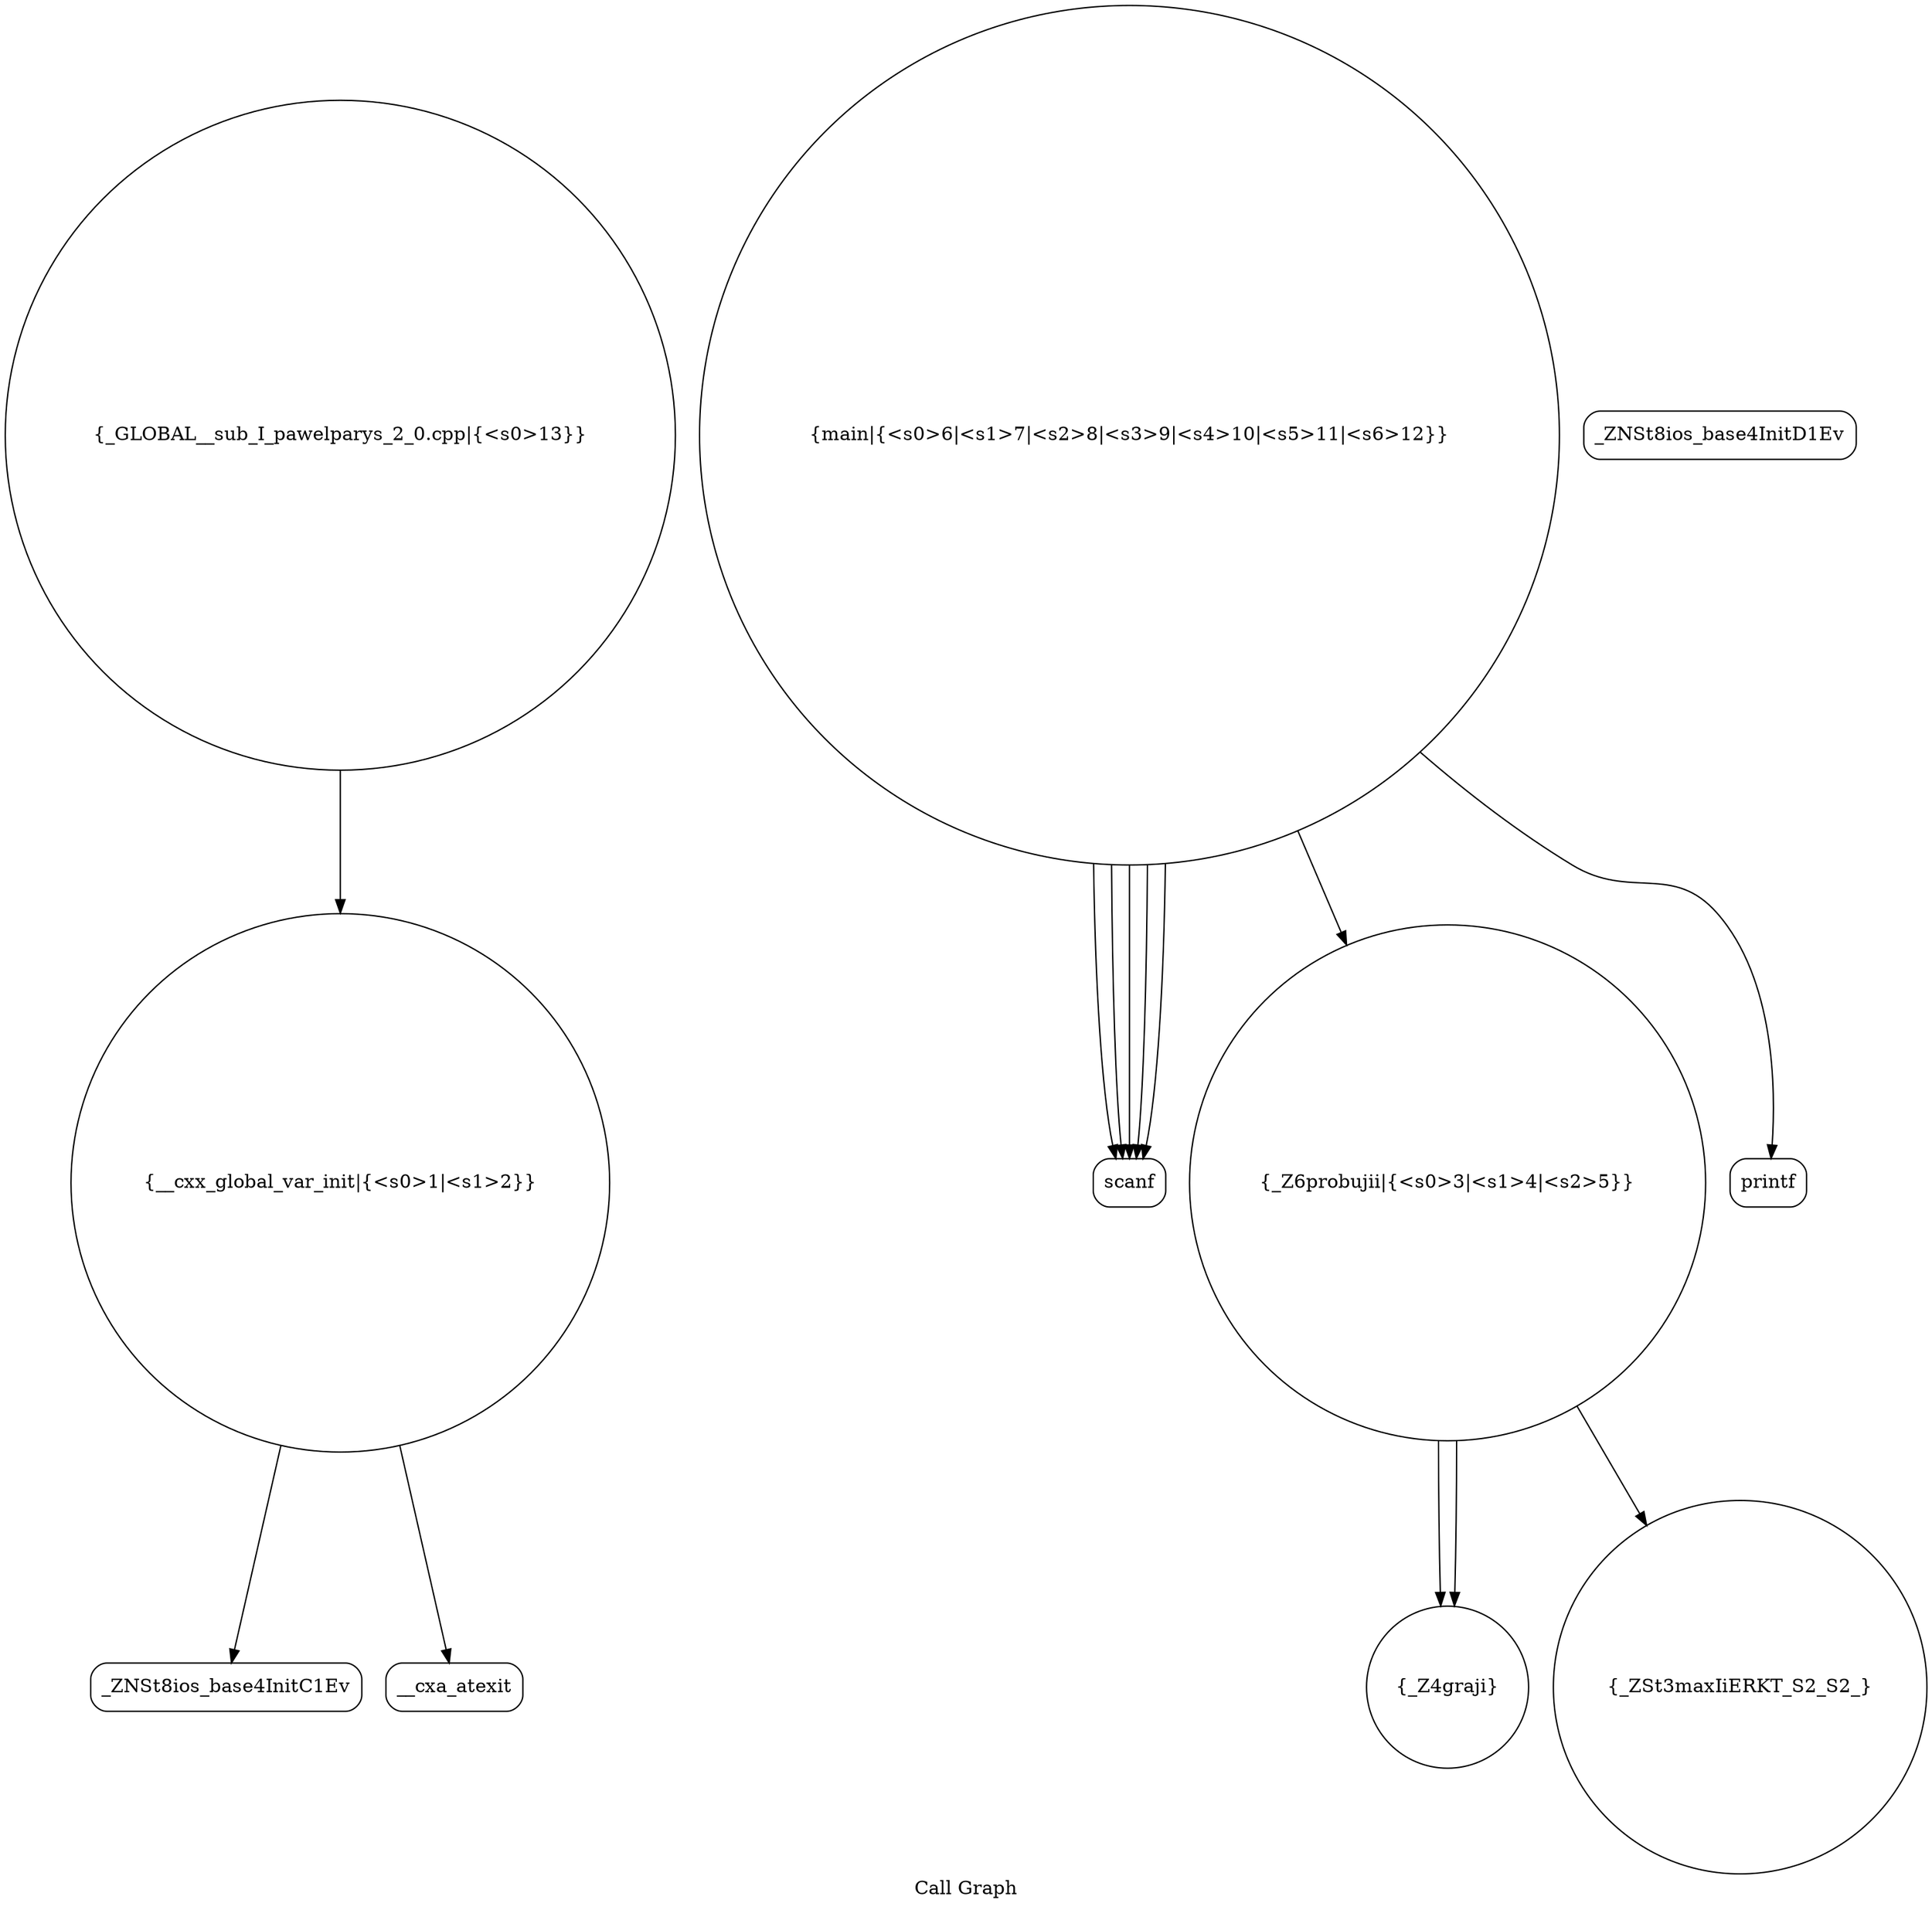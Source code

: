 digraph "Call Graph" {
	label="Call Graph";

	Node0x560658fff3f0 [shape=record,shape=circle,label="{__cxx_global_var_init|{<s0>1|<s1>2}}"];
	Node0x560658fff3f0:s0 -> Node0x560658fff880[color=black];
	Node0x560658fff3f0:s1 -> Node0x560658fff980[color=black];
	Node0x560658fffb80 [shape=record,shape=circle,label="{main|{<s0>6|<s1>7|<s2>8|<s3>9|<s4>10|<s5>11|<s6>12}}"];
	Node0x560658fffb80:s0 -> Node0x560658fffc00[color=black];
	Node0x560658fffb80:s1 -> Node0x560658fffc00[color=black];
	Node0x560658fffb80:s2 -> Node0x560658fffc00[color=black];
	Node0x560658fffb80:s3 -> Node0x560658fffc00[color=black];
	Node0x560658fffb80:s4 -> Node0x560658fffc00[color=black];
	Node0x560658fffb80:s5 -> Node0x560658fffa80[color=black];
	Node0x560658fffb80:s6 -> Node0x560658fffc80[color=black];
	Node0x560658fff900 [shape=record,shape=Mrecord,label="{_ZNSt8ios_base4InitD1Ev}"];
	Node0x560658fffc80 [shape=record,shape=Mrecord,label="{printf}"];
	Node0x560658fffa00 [shape=record,shape=circle,label="{_Z4graji}"];
	Node0x560658fffb00 [shape=record,shape=circle,label="{_ZSt3maxIiERKT_S2_S2_}"];
	Node0x560658fff880 [shape=record,shape=Mrecord,label="{_ZNSt8ios_base4InitC1Ev}"];
	Node0x560658fffc00 [shape=record,shape=Mrecord,label="{scanf}"];
	Node0x560658fff980 [shape=record,shape=Mrecord,label="{__cxa_atexit}"];
	Node0x560658fffd00 [shape=record,shape=circle,label="{_GLOBAL__sub_I_pawelparys_2_0.cpp|{<s0>13}}"];
	Node0x560658fffd00:s0 -> Node0x560658fff3f0[color=black];
	Node0x560658fffa80 [shape=record,shape=circle,label="{_Z6probujii|{<s0>3|<s1>4|<s2>5}}"];
	Node0x560658fffa80:s0 -> Node0x560658fffa00[color=black];
	Node0x560658fffa80:s1 -> Node0x560658fffa00[color=black];
	Node0x560658fffa80:s2 -> Node0x560658fffb00[color=black];
}
